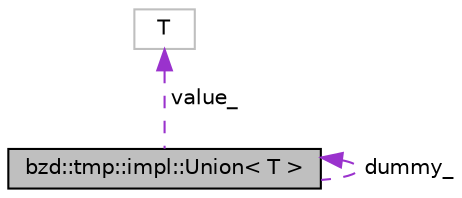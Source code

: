 digraph "bzd::tmp::impl::Union&lt; T &gt;"
{
  edge [fontname="Helvetica",fontsize="10",labelfontname="Helvetica",labelfontsize="10"];
  node [fontname="Helvetica",fontsize="10",shape=record];
  Node1 [label="bzd::tmp::impl::Union\< T \>",height=0.2,width=0.4,color="black", fillcolor="grey75", style="filled", fontcolor="black"];
  Node1 -> Node1 [dir="back",color="darkorchid3",fontsize="10",style="dashed",label=" dummy_" ];
  Node2 -> Node1 [dir="back",color="darkorchid3",fontsize="10",style="dashed",label=" value_" ];
  Node2 [label="T",height=0.2,width=0.4,color="grey75", fillcolor="white", style="filled"];
}
